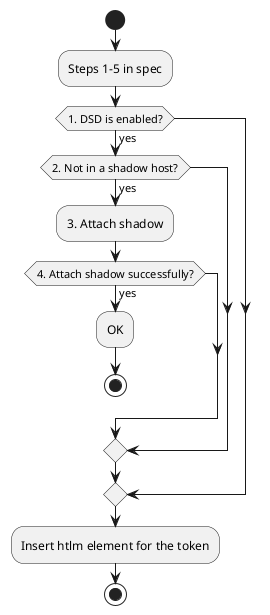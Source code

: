 @startuml oldflow
start
:Steps 1-5 in spec;

if (1. DSD is enabled?) then (yes)
  if (2. Not in a shadow host?) then (yes)
    :3. Attach shadow;
    if (4. Attach shadow successfully?) then (yes)
      :OK;
      stop
    endif
  endif
endif

:Insert htlm element for the token;
stop
@enduml
